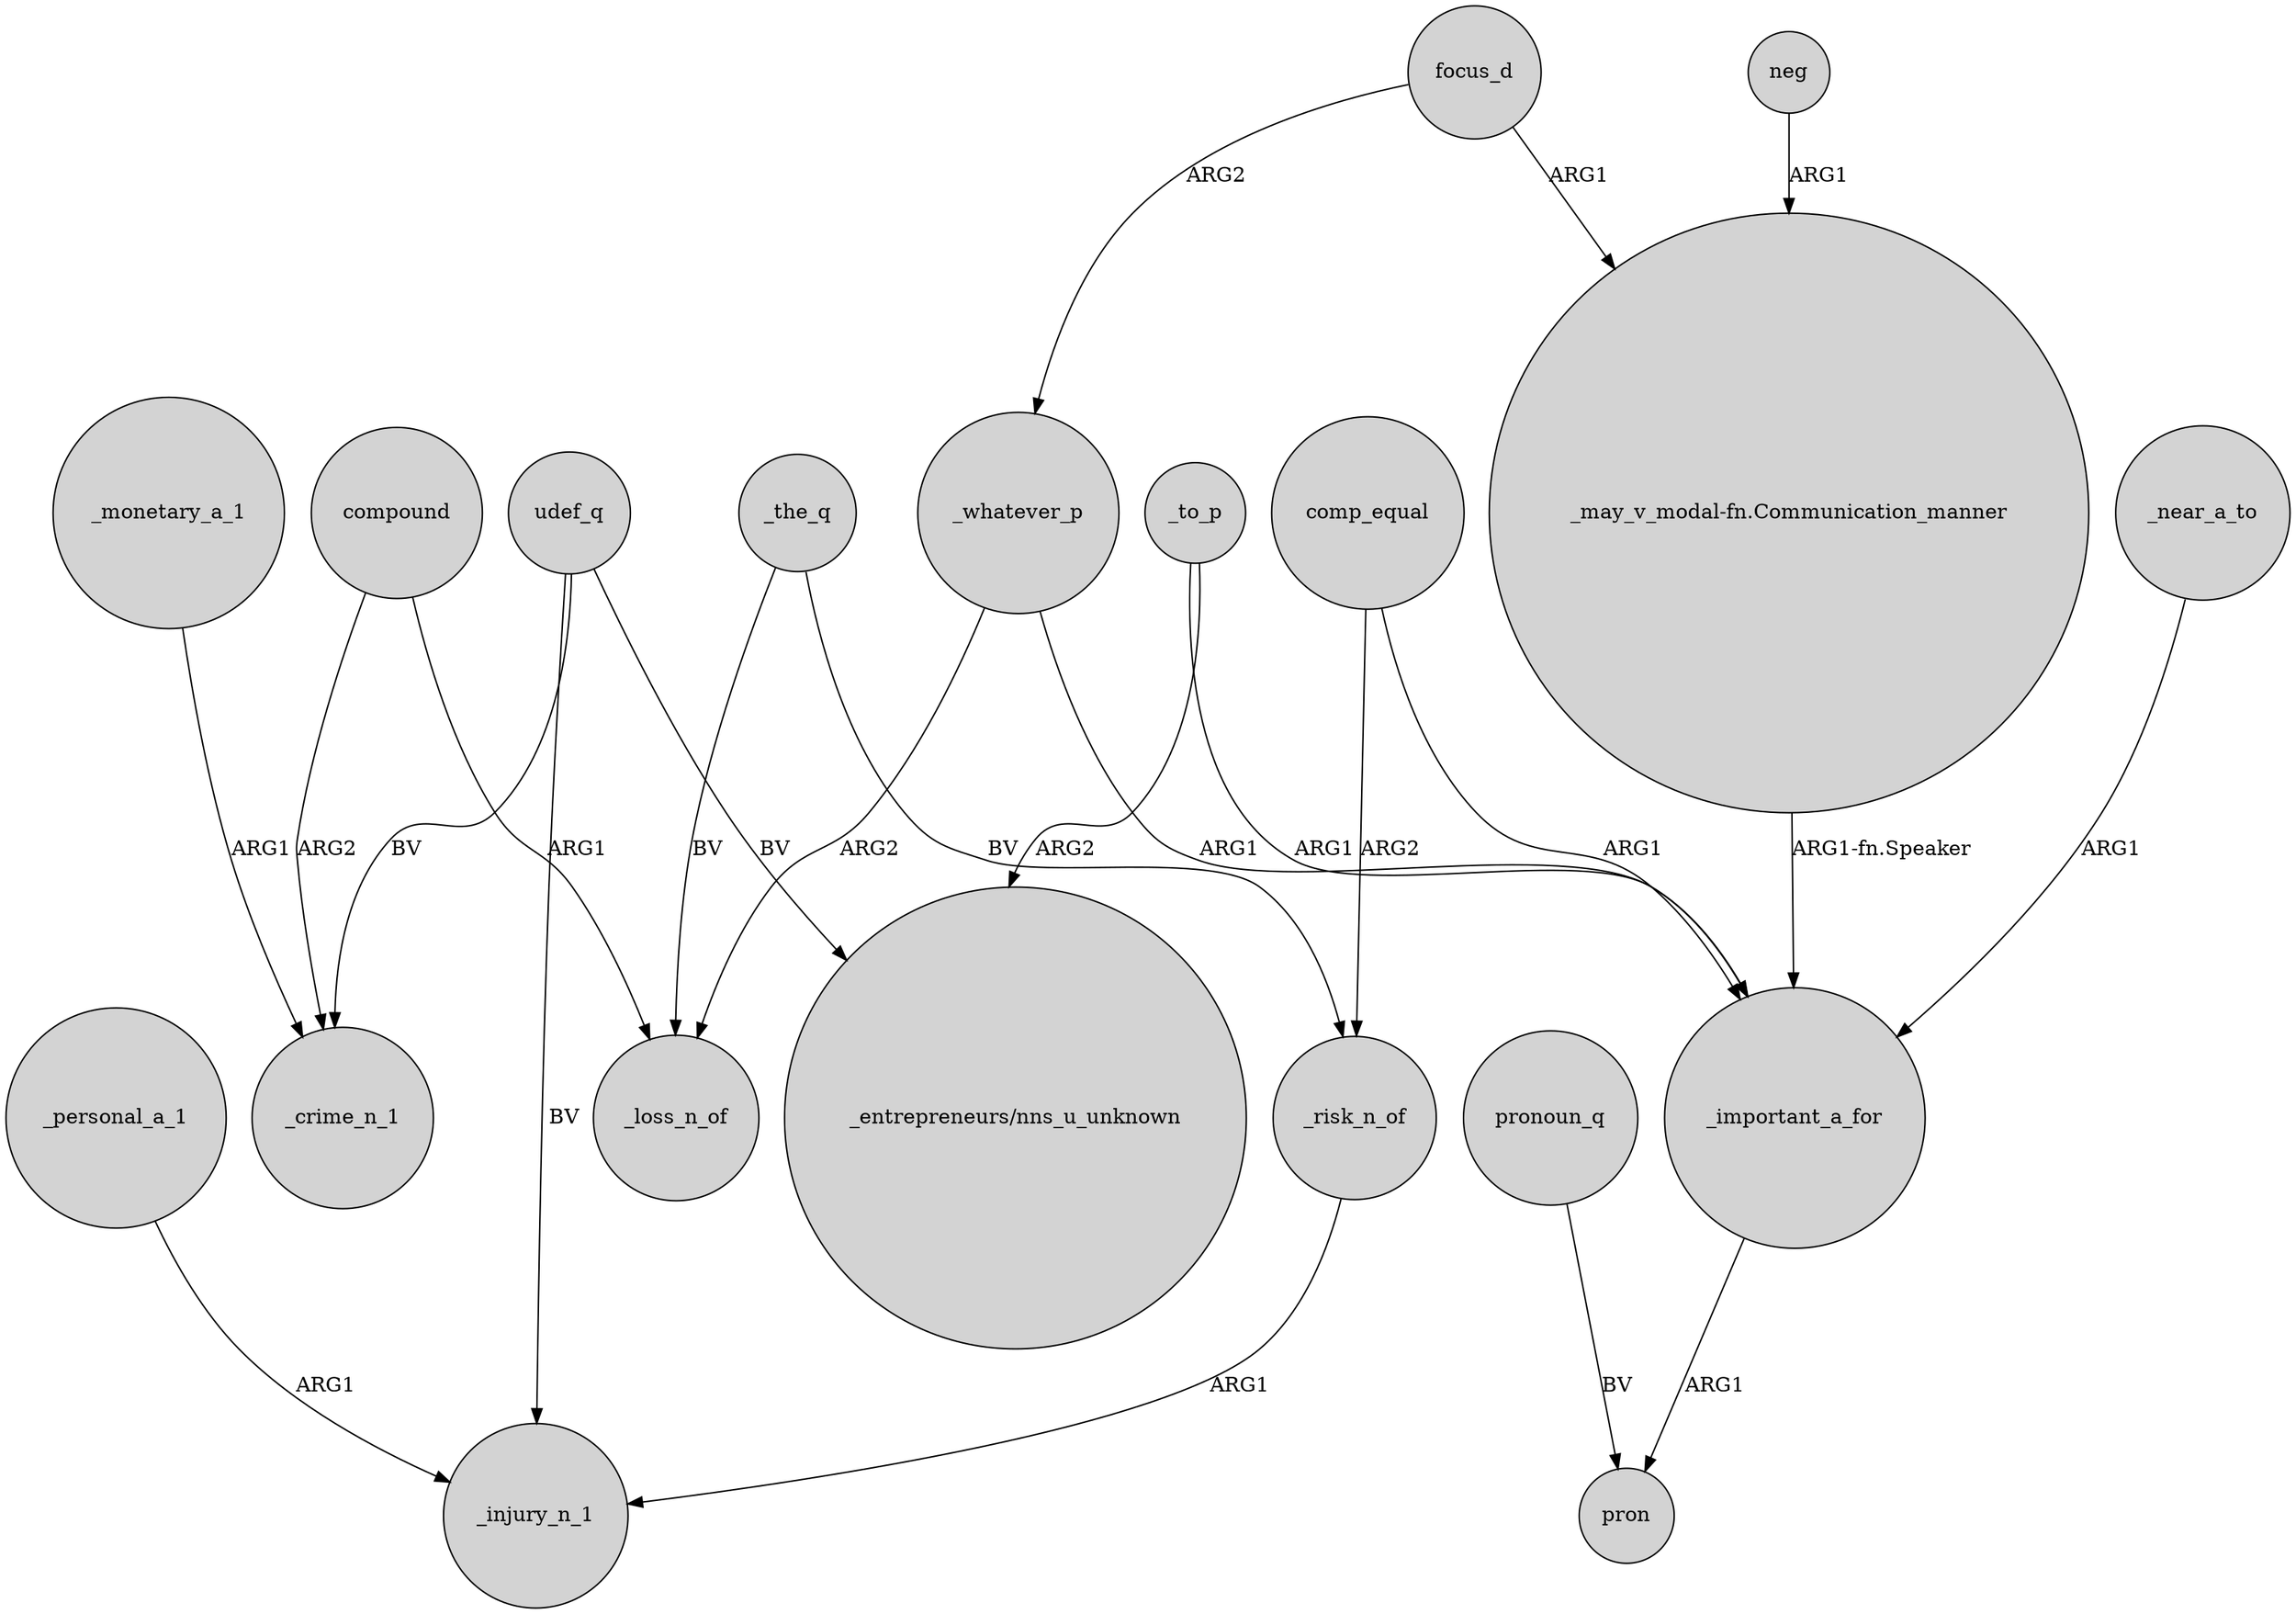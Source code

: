 digraph {
	node [shape=circle style=filled]
	compound -> _crime_n_1 [label=ARG2]
	udef_q -> "_entrepreneurs/nns_u_unknown" [label=BV]
	comp_equal -> _risk_n_of [label=ARG2]
	_whatever_p -> _loss_n_of [label=ARG2]
	_risk_n_of -> _injury_n_1 [label=ARG1]
	_to_p -> _important_a_for [label=ARG1]
	_the_q -> _loss_n_of [label=BV]
	neg -> "_may_v_modal-fn.Communication_manner" [label=ARG1]
	udef_q -> _crime_n_1 [label=BV]
	_whatever_p -> _important_a_for [label=ARG1]
	_important_a_for -> pron [label=ARG1]
	_the_q -> _risk_n_of [label=BV]
	pronoun_q -> pron [label=BV]
	udef_q -> _injury_n_1 [label=BV]
	compound -> _loss_n_of [label=ARG1]
	_near_a_to -> _important_a_for [label=ARG1]
	"_may_v_modal-fn.Communication_manner" -> _important_a_for [label="ARG1-fn.Speaker"]
	comp_equal -> _important_a_for [label=ARG1]
	focus_d -> _whatever_p [label=ARG2]
	_monetary_a_1 -> _crime_n_1 [label=ARG1]
	_personal_a_1 -> _injury_n_1 [label=ARG1]
	focus_d -> "_may_v_modal-fn.Communication_manner" [label=ARG1]
	_to_p -> "_entrepreneurs/nns_u_unknown" [label=ARG2]
}
